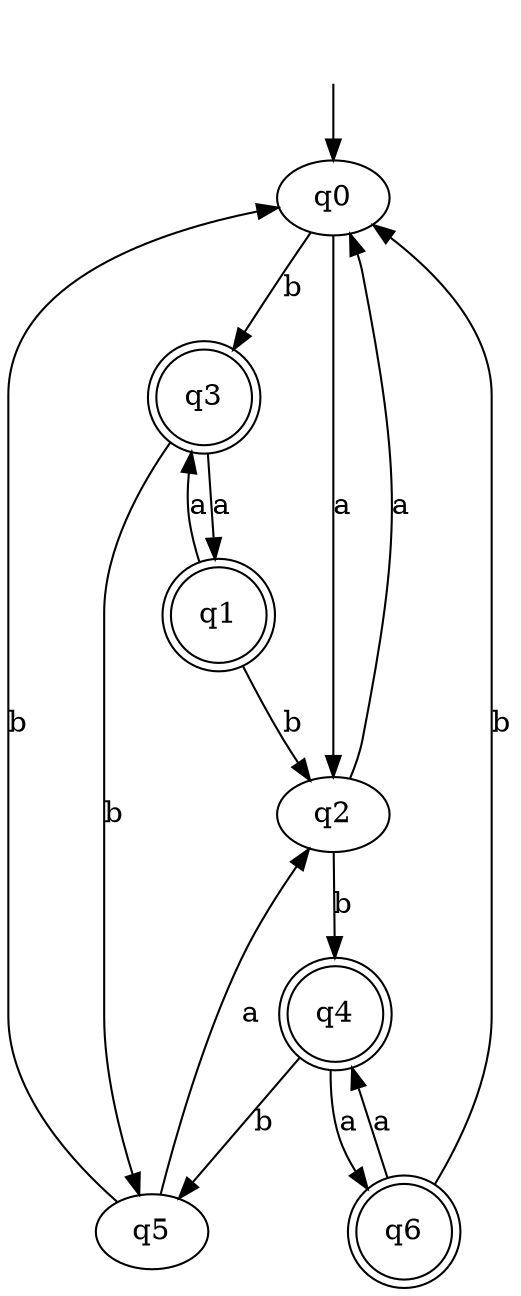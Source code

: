 digraph {
 "" [shape=none]
 "q1"  [shape=doublecircle]
 "q3"  [shape=doublecircle]
 "q4"  [shape=doublecircle]
 "q6"  [shape=doublecircle]

"" -> "q0"
"q0" -> "q2"[label="a", weight="a"];
"q0" -> "q3"[label="b", weight="b"];
"q1" -> "q3"[label="a", weight="a"];
"q1" -> "q2"[label="b", weight="b"];
"q2" -> "q0"[label="a", weight="a"];
"q2" -> "q4"[label="b", weight="b"];
"q3" -> "q1"[label="a", weight="a"];
"q3" -> "q5"[label="b", weight="b"];
"q4" -> "q6"[label="a", weight="a"];
"q4" -> "q5"[label="b", weight="b"];
"q5" -> "q2"[label="a", weight="a"];
"q5" -> "q0"[label="b", weight="b"];
"q6" -> "q4"[label="a", weight="a"];
"q6" -> "q0"[label="b", weight="b"];
}
